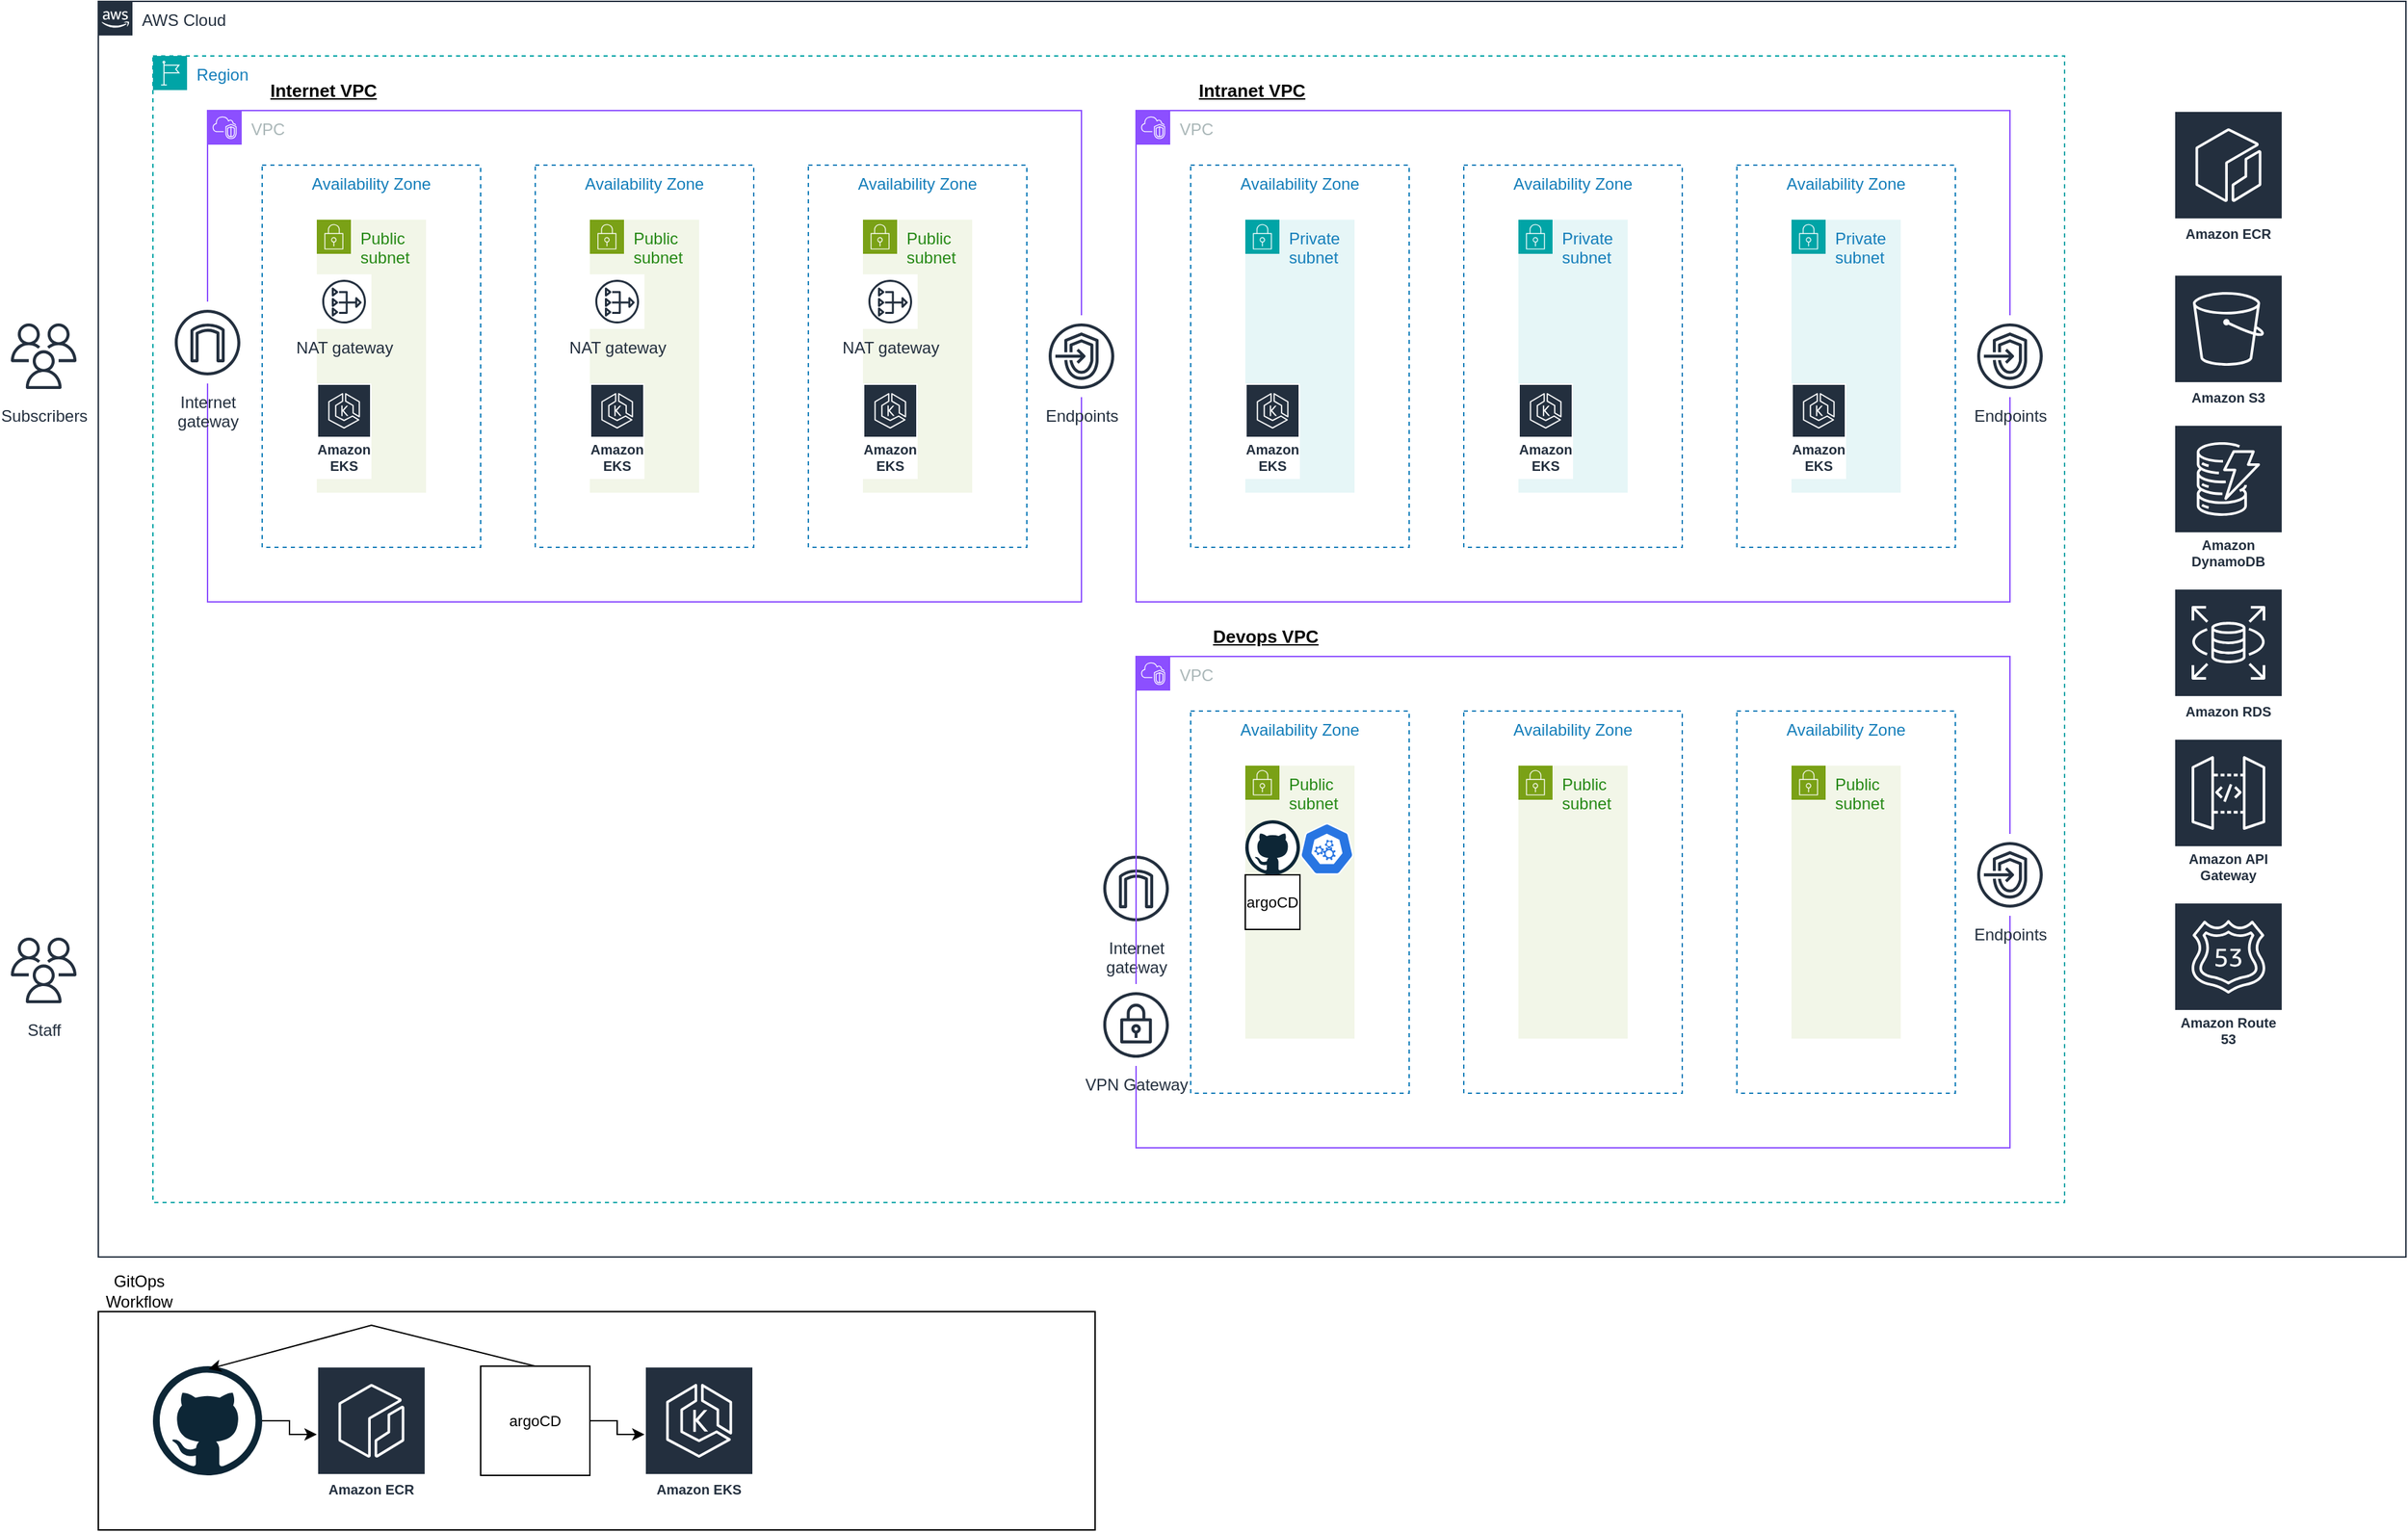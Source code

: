 <mxfile version="24.8.4">
  <diagram name="Page-1" id="IQjxv97s3cfZApNDE-nX">
    <mxGraphModel dx="1926" dy="603" grid="1" gridSize="10" guides="1" tooltips="1" connect="1" arrows="1" fold="1" page="1" pageScale="1" pageWidth="850" pageHeight="1100" math="0" shadow="0">
      <root>
        <mxCell id="0" />
        <mxCell id="1" parent="0" />
        <mxCell id="Uyu18A_zJDjAeb_nrZd6-6" value="AWS Cloud" style="points=[[0,0],[0.25,0],[0.5,0],[0.75,0],[1,0],[1,0.25],[1,0.5],[1,0.75],[1,1],[0.75,1],[0.5,1],[0.25,1],[0,1],[0,0.75],[0,0.5],[0,0.25]];outlineConnect=0;gradientColor=none;html=1;whiteSpace=wrap;fontSize=12;fontStyle=0;container=1;pointerEvents=0;collapsible=0;recursiveResize=0;shape=mxgraph.aws4.group;grIcon=mxgraph.aws4.group_aws_cloud_alt;strokeColor=#232F3E;fillColor=none;verticalAlign=top;align=left;spacingLeft=30;fontColor=#232F3E;dashed=0;" vertex="1" parent="1">
          <mxGeometry width="1690" height="920" as="geometry" />
        </mxCell>
        <mxCell id="Uyu18A_zJDjAeb_nrZd6-18" value="Region" style="points=[[0,0],[0.25,0],[0.5,0],[0.75,0],[1,0],[1,0.25],[1,0.5],[1,0.75],[1,1],[0.75,1],[0.5,1],[0.25,1],[0,1],[0,0.75],[0,0.5],[0,0.25]];outlineConnect=0;gradientColor=none;html=1;whiteSpace=wrap;fontSize=12;fontStyle=0;container=1;pointerEvents=0;collapsible=0;recursiveResize=0;shape=mxgraph.aws4.group;grIcon=mxgraph.aws4.group_region;strokeColor=#00A4A6;fillColor=none;verticalAlign=top;align=left;spacingLeft=30;fontColor=#147EBA;dashed=1;" vertex="1" parent="Uyu18A_zJDjAeb_nrZd6-6">
          <mxGeometry x="40" y="40" width="1400" height="840" as="geometry" />
        </mxCell>
        <mxCell id="Uyu18A_zJDjAeb_nrZd6-5" value="VPC" style="points=[[0,0],[0.25,0],[0.5,0],[0.75,0],[1,0],[1,0.25],[1,0.5],[1,0.75],[1,1],[0.75,1],[0.5,1],[0.25,1],[0,1],[0,0.75],[0,0.5],[0,0.25]];outlineConnect=0;gradientColor=none;html=1;whiteSpace=wrap;fontSize=12;fontStyle=0;container=1;pointerEvents=0;collapsible=0;recursiveResize=0;shape=mxgraph.aws4.group;grIcon=mxgraph.aws4.group_vpc2;strokeColor=#8C4FFF;fillColor=none;verticalAlign=top;align=left;spacingLeft=30;fontColor=#AAB7B8;dashed=0;" vertex="1" parent="Uyu18A_zJDjAeb_nrZd6-18">
          <mxGeometry x="720" y="40" width="640" height="360" as="geometry" />
        </mxCell>
        <mxCell id="Uyu18A_zJDjAeb_nrZd6-10" value="Availability Zone" style="fillColor=none;strokeColor=#147EBA;dashed=1;verticalAlign=top;fontStyle=0;fontColor=#147EBA;whiteSpace=wrap;html=1;" vertex="1" parent="Uyu18A_zJDjAeb_nrZd6-5">
          <mxGeometry x="40" y="40" width="160" height="280" as="geometry" />
        </mxCell>
        <mxCell id="Uyu18A_zJDjAeb_nrZd6-8" value="Private subnet" style="points=[[0,0],[0.25,0],[0.5,0],[0.75,0],[1,0],[1,0.25],[1,0.5],[1,0.75],[1,1],[0.75,1],[0.5,1],[0.25,1],[0,1],[0,0.75],[0,0.5],[0,0.25]];outlineConnect=0;gradientColor=none;html=1;whiteSpace=wrap;fontSize=12;fontStyle=0;container=1;pointerEvents=0;collapsible=0;recursiveResize=0;shape=mxgraph.aws4.group;grIcon=mxgraph.aws4.group_security_group;grStroke=0;strokeColor=#00A4A6;fillColor=#E6F6F7;verticalAlign=top;align=left;spacingLeft=30;fontColor=#147EBA;dashed=0;" vertex="1" parent="Uyu18A_zJDjAeb_nrZd6-5">
          <mxGeometry x="80" y="80" width="80" height="200" as="geometry" />
        </mxCell>
        <mxCell id="Uyu18A_zJDjAeb_nrZd6-14" value="Availability Zone" style="fillColor=none;strokeColor=#147EBA;dashed=1;verticalAlign=top;fontStyle=0;fontColor=#147EBA;whiteSpace=wrap;html=1;" vertex="1" parent="Uyu18A_zJDjAeb_nrZd6-5">
          <mxGeometry x="240" y="40" width="160" height="280" as="geometry" />
        </mxCell>
        <mxCell id="Uyu18A_zJDjAeb_nrZd6-12" value="Private subnet" style="points=[[0,0],[0.25,0],[0.5,0],[0.75,0],[1,0],[1,0.25],[1,0.5],[1,0.75],[1,1],[0.75,1],[0.5,1],[0.25,1],[0,1],[0,0.75],[0,0.5],[0,0.25]];outlineConnect=0;gradientColor=none;html=1;whiteSpace=wrap;fontSize=12;fontStyle=0;container=1;pointerEvents=0;collapsible=0;recursiveResize=0;shape=mxgraph.aws4.group;grIcon=mxgraph.aws4.group_security_group;grStroke=0;strokeColor=#00A4A6;fillColor=#E6F6F7;verticalAlign=top;align=left;spacingLeft=30;fontColor=#147EBA;dashed=0;" vertex="1" parent="Uyu18A_zJDjAeb_nrZd6-5">
          <mxGeometry x="280" y="80" width="80" height="200" as="geometry" />
        </mxCell>
        <mxCell id="Uyu18A_zJDjAeb_nrZd6-17" value="Availability Zone" style="fillColor=none;strokeColor=#147EBA;dashed=1;verticalAlign=top;fontStyle=0;fontColor=#147EBA;whiteSpace=wrap;html=1;" vertex="1" parent="Uyu18A_zJDjAeb_nrZd6-5">
          <mxGeometry x="440" y="40" width="160" height="280" as="geometry" />
        </mxCell>
        <mxCell id="Uyu18A_zJDjAeb_nrZd6-15" value="Private subnet" style="points=[[0,0],[0.25,0],[0.5,0],[0.75,0],[1,0],[1,0.25],[1,0.5],[1,0.75],[1,1],[0.75,1],[0.5,1],[0.25,1],[0,1],[0,0.75],[0,0.5],[0,0.25]];outlineConnect=0;gradientColor=none;html=1;whiteSpace=wrap;fontSize=12;fontStyle=0;container=1;pointerEvents=0;collapsible=0;recursiveResize=0;shape=mxgraph.aws4.group;grIcon=mxgraph.aws4.group_security_group;grStroke=0;strokeColor=#00A4A6;fillColor=#E6F6F7;verticalAlign=top;align=left;spacingLeft=30;fontColor=#147EBA;dashed=0;" vertex="1" parent="Uyu18A_zJDjAeb_nrZd6-5">
          <mxGeometry x="480" y="80" width="80" height="200" as="geometry" />
        </mxCell>
        <mxCell id="Uyu18A_zJDjAeb_nrZd6-70" value="Amazon EKS" style="sketch=0;outlineConnect=0;fontColor=#232F3E;gradientColor=none;strokeColor=#ffffff;fillColor=#232F3E;dashed=0;verticalLabelPosition=middle;verticalAlign=bottom;align=center;html=1;whiteSpace=wrap;fontSize=10;fontStyle=1;spacing=3;shape=mxgraph.aws4.productIcon;prIcon=mxgraph.aws4.eks;" vertex="1" parent="Uyu18A_zJDjAeb_nrZd6-15">
          <mxGeometry y="120" width="40" height="70" as="geometry" />
        </mxCell>
        <mxCell id="Uyu18A_zJDjAeb_nrZd6-67" value="Amazon EKS" style="sketch=0;outlineConnect=0;fontColor=#232F3E;gradientColor=none;strokeColor=#ffffff;fillColor=#232F3E;dashed=0;verticalLabelPosition=middle;verticalAlign=bottom;align=center;html=1;whiteSpace=wrap;fontSize=10;fontStyle=1;spacing=3;shape=mxgraph.aws4.productIcon;prIcon=mxgraph.aws4.eks;" vertex="1" parent="Uyu18A_zJDjAeb_nrZd6-5">
          <mxGeometry x="80" y="200" width="40" height="70" as="geometry" />
        </mxCell>
        <mxCell id="Uyu18A_zJDjAeb_nrZd6-69" value="Amazon EKS" style="sketch=0;outlineConnect=0;fontColor=#232F3E;gradientColor=none;strokeColor=#ffffff;fillColor=#232F3E;dashed=0;verticalLabelPosition=middle;verticalAlign=bottom;align=center;html=1;whiteSpace=wrap;fontSize=10;fontStyle=1;spacing=3;shape=mxgraph.aws4.productIcon;prIcon=mxgraph.aws4.eks;" vertex="1" parent="Uyu18A_zJDjAeb_nrZd6-5">
          <mxGeometry x="280" y="200" width="40" height="70" as="geometry" />
        </mxCell>
        <mxCell id="Uyu18A_zJDjAeb_nrZd6-51" value="VPC" style="points=[[0,0],[0.25,0],[0.5,0],[0.75,0],[1,0],[1,0.25],[1,0.5],[1,0.75],[1,1],[0.75,1],[0.5,1],[0.25,1],[0,1],[0,0.75],[0,0.5],[0,0.25]];outlineConnect=0;gradientColor=none;html=1;whiteSpace=wrap;fontSize=12;fontStyle=0;container=1;pointerEvents=0;collapsible=0;recursiveResize=0;shape=mxgraph.aws4.group;grIcon=mxgraph.aws4.group_vpc2;strokeColor=#8C4FFF;fillColor=none;verticalAlign=top;align=left;spacingLeft=30;fontColor=#AAB7B8;dashed=0;" vertex="1" parent="Uyu18A_zJDjAeb_nrZd6-18">
          <mxGeometry x="40" y="40" width="640" height="360" as="geometry" />
        </mxCell>
        <mxCell id="Uyu18A_zJDjAeb_nrZd6-52" value="Availability Zone" style="fillColor=none;strokeColor=#147EBA;dashed=1;verticalAlign=top;fontStyle=0;fontColor=#147EBA;whiteSpace=wrap;html=1;" vertex="1" parent="Uyu18A_zJDjAeb_nrZd6-51">
          <mxGeometry x="40" y="40" width="160" height="280" as="geometry" />
        </mxCell>
        <mxCell id="Uyu18A_zJDjAeb_nrZd6-53" value="Public subnet" style="points=[[0,0],[0.25,0],[0.5,0],[0.75,0],[1,0],[1,0.25],[1,0.5],[1,0.75],[1,1],[0.75,1],[0.5,1],[0.25,1],[0,1],[0,0.75],[0,0.5],[0,0.25]];outlineConnect=0;gradientColor=none;html=1;whiteSpace=wrap;fontSize=12;fontStyle=0;container=1;pointerEvents=0;collapsible=0;recursiveResize=0;shape=mxgraph.aws4.group;grIcon=mxgraph.aws4.group_security_group;grStroke=0;strokeColor=#7AA116;fillColor=#F2F6E8;verticalAlign=top;align=left;spacingLeft=30;fontColor=#248814;dashed=0;" vertex="1" parent="Uyu18A_zJDjAeb_nrZd6-51">
          <mxGeometry x="80" y="80" width="80" height="200" as="geometry" />
        </mxCell>
        <mxCell id="Uyu18A_zJDjAeb_nrZd6-55" value="Availability Zone" style="fillColor=none;strokeColor=#147EBA;dashed=1;verticalAlign=top;fontStyle=0;fontColor=#147EBA;whiteSpace=wrap;html=1;" vertex="1" parent="Uyu18A_zJDjAeb_nrZd6-51">
          <mxGeometry x="240" y="40" width="160" height="280" as="geometry" />
        </mxCell>
        <mxCell id="Uyu18A_zJDjAeb_nrZd6-56" value="Public subnet" style="points=[[0,0],[0.25,0],[0.5,0],[0.75,0],[1,0],[1,0.25],[1,0.5],[1,0.75],[1,1],[0.75,1],[0.5,1],[0.25,1],[0,1],[0,0.75],[0,0.5],[0,0.25]];outlineConnect=0;gradientColor=none;html=1;whiteSpace=wrap;fontSize=12;fontStyle=0;container=1;pointerEvents=0;collapsible=0;recursiveResize=0;shape=mxgraph.aws4.group;grIcon=mxgraph.aws4.group_security_group;grStroke=0;strokeColor=#7AA116;fillColor=#F2F6E8;verticalAlign=top;align=left;spacingLeft=30;fontColor=#248814;dashed=0;" vertex="1" parent="Uyu18A_zJDjAeb_nrZd6-51">
          <mxGeometry x="280" y="80" width="80" height="200" as="geometry" />
        </mxCell>
        <mxCell id="Uyu18A_zJDjAeb_nrZd6-57" value="Availability Zone" style="fillColor=none;strokeColor=#147EBA;dashed=1;verticalAlign=top;fontStyle=0;fontColor=#147EBA;whiteSpace=wrap;html=1;" vertex="1" parent="Uyu18A_zJDjAeb_nrZd6-51">
          <mxGeometry x="440" y="40" width="160" height="280" as="geometry" />
        </mxCell>
        <mxCell id="Uyu18A_zJDjAeb_nrZd6-58" value="Public subnet" style="points=[[0,0],[0.25,0],[0.5,0],[0.75,0],[1,0],[1,0.25],[1,0.5],[1,0.75],[1,1],[0.75,1],[0.5,1],[0.25,1],[0,1],[0,0.75],[0,0.5],[0,0.25]];outlineConnect=0;gradientColor=none;html=1;whiteSpace=wrap;fontSize=12;fontStyle=0;container=1;pointerEvents=0;collapsible=0;recursiveResize=0;shape=mxgraph.aws4.group;grIcon=mxgraph.aws4.group_security_group;grStroke=0;strokeColor=#7AA116;fillColor=#F2F6E8;verticalAlign=top;align=left;spacingLeft=30;fontColor=#248814;dashed=0;" vertex="1" parent="Uyu18A_zJDjAeb_nrZd6-51">
          <mxGeometry x="480" y="80" width="80" height="200" as="geometry" />
        </mxCell>
        <mxCell id="Uyu18A_zJDjAeb_nrZd6-59" value="Internet&#xa;gateway" style="sketch=0;outlineConnect=0;fontColor=#232F3E;gradientColor=none;strokeColor=#232F3E;fillColor=#ffffff;dashed=0;verticalLabelPosition=bottom;verticalAlign=top;align=center;html=1;fontSize=12;fontStyle=0;aspect=fixed;shape=mxgraph.aws4.resourceIcon;resIcon=mxgraph.aws4.internet_gateway;" vertex="1" parent="Uyu18A_zJDjAeb_nrZd6-51">
          <mxGeometry x="-30" y="140" width="60" height="60" as="geometry" />
        </mxCell>
        <mxCell id="Uyu18A_zJDjAeb_nrZd6-61" value="NAT gateway" style="sketch=0;outlineConnect=0;fontColor=#232F3E;gradientColor=none;strokeColor=#232F3E;fillColor=#ffffff;dashed=0;verticalLabelPosition=bottom;verticalAlign=top;align=center;html=1;fontSize=12;fontStyle=0;aspect=fixed;shape=mxgraph.aws4.resourceIcon;resIcon=mxgraph.aws4.nat_gateway;" vertex="1" parent="Uyu18A_zJDjAeb_nrZd6-51">
          <mxGeometry x="480" y="120" width="40" height="40" as="geometry" />
        </mxCell>
        <mxCell id="Uyu18A_zJDjAeb_nrZd6-54" value="NAT gateway" style="sketch=0;outlineConnect=0;fontColor=#232F3E;gradientColor=none;strokeColor=#232F3E;fillColor=#ffffff;dashed=0;verticalLabelPosition=bottom;verticalAlign=top;align=center;html=1;fontSize=12;fontStyle=0;aspect=fixed;shape=mxgraph.aws4.resourceIcon;resIcon=mxgraph.aws4.nat_gateway;" vertex="1" parent="Uyu18A_zJDjAeb_nrZd6-51">
          <mxGeometry x="80" y="120" width="40" height="40" as="geometry" />
        </mxCell>
        <mxCell id="Uyu18A_zJDjAeb_nrZd6-60" value="NAT gateway" style="sketch=0;outlineConnect=0;fontColor=#232F3E;gradientColor=none;strokeColor=#232F3E;fillColor=#ffffff;dashed=0;verticalLabelPosition=bottom;verticalAlign=top;align=center;html=1;fontSize=12;fontStyle=0;aspect=fixed;shape=mxgraph.aws4.resourceIcon;resIcon=mxgraph.aws4.nat_gateway;" vertex="1" parent="Uyu18A_zJDjAeb_nrZd6-51">
          <mxGeometry x="280" y="120" width="40" height="40" as="geometry" />
        </mxCell>
        <mxCell id="Uyu18A_zJDjAeb_nrZd6-75" value="Amazon EKS" style="sketch=0;outlineConnect=0;fontColor=#232F3E;gradientColor=none;strokeColor=#ffffff;fillColor=#232F3E;dashed=0;verticalLabelPosition=middle;verticalAlign=bottom;align=center;html=1;whiteSpace=wrap;fontSize=10;fontStyle=1;spacing=3;shape=mxgraph.aws4.productIcon;prIcon=mxgraph.aws4.eks;" vertex="1" parent="Uyu18A_zJDjAeb_nrZd6-51">
          <mxGeometry x="80" y="200" width="40" height="70" as="geometry" />
        </mxCell>
        <mxCell id="Uyu18A_zJDjAeb_nrZd6-76" value="Amazon EKS" style="sketch=0;outlineConnect=0;fontColor=#232F3E;gradientColor=none;strokeColor=#ffffff;fillColor=#232F3E;dashed=0;verticalLabelPosition=middle;verticalAlign=bottom;align=center;html=1;whiteSpace=wrap;fontSize=10;fontStyle=1;spacing=3;shape=mxgraph.aws4.productIcon;prIcon=mxgraph.aws4.eks;" vertex="1" parent="Uyu18A_zJDjAeb_nrZd6-51">
          <mxGeometry x="280" y="200" width="40" height="70" as="geometry" />
        </mxCell>
        <mxCell id="Uyu18A_zJDjAeb_nrZd6-77" value="Amazon EKS" style="sketch=0;outlineConnect=0;fontColor=#232F3E;gradientColor=none;strokeColor=#ffffff;fillColor=#232F3E;dashed=0;verticalLabelPosition=middle;verticalAlign=bottom;align=center;html=1;whiteSpace=wrap;fontSize=10;fontStyle=1;spacing=3;shape=mxgraph.aws4.productIcon;prIcon=mxgraph.aws4.eks;" vertex="1" parent="Uyu18A_zJDjAeb_nrZd6-51">
          <mxGeometry x="480" y="200" width="40" height="70" as="geometry" />
        </mxCell>
        <mxCell id="Uyu18A_zJDjAeb_nrZd6-42" value="Internet&#xa;gateway" style="sketch=0;outlineConnect=0;fontColor=#232F3E;gradientColor=none;strokeColor=#232F3E;fillColor=#ffffff;dashed=0;verticalLabelPosition=bottom;verticalAlign=top;align=center;html=1;fontSize=12;fontStyle=0;aspect=fixed;shape=mxgraph.aws4.resourceIcon;resIcon=mxgraph.aws4.internet_gateway;" vertex="1" parent="Uyu18A_zJDjAeb_nrZd6-18">
          <mxGeometry x="690" y="580" width="60" height="60" as="geometry" />
        </mxCell>
        <mxCell id="Uyu18A_zJDjAeb_nrZd6-28" value="VPC" style="points=[[0,0],[0.25,0],[0.5,0],[0.75,0],[1,0],[1,0.25],[1,0.5],[1,0.75],[1,1],[0.75,1],[0.5,1],[0.25,1],[0,1],[0,0.75],[0,0.5],[0,0.25]];outlineConnect=0;gradientColor=none;html=1;whiteSpace=wrap;fontSize=12;fontStyle=0;container=1;pointerEvents=0;collapsible=0;recursiveResize=0;shape=mxgraph.aws4.group;grIcon=mxgraph.aws4.group_vpc2;strokeColor=#8C4FFF;fillColor=none;verticalAlign=top;align=left;spacingLeft=30;fontColor=#AAB7B8;dashed=0;" vertex="1" parent="Uyu18A_zJDjAeb_nrZd6-18">
          <mxGeometry x="720" y="440" width="640" height="360" as="geometry" />
        </mxCell>
        <mxCell id="Uyu18A_zJDjAeb_nrZd6-31" value="Availability Zone" style="fillColor=none;strokeColor=#147EBA;dashed=1;verticalAlign=top;fontStyle=0;fontColor=#147EBA;whiteSpace=wrap;html=1;" vertex="1" parent="Uyu18A_zJDjAeb_nrZd6-28">
          <mxGeometry x="40" y="40" width="160" height="280" as="geometry" />
        </mxCell>
        <mxCell id="Uyu18A_zJDjAeb_nrZd6-30" value="Public subnet" style="points=[[0,0],[0.25,0],[0.5,0],[0.75,0],[1,0],[1,0.25],[1,0.5],[1,0.75],[1,1],[0.75,1],[0.5,1],[0.25,1],[0,1],[0,0.75],[0,0.5],[0,0.25]];outlineConnect=0;gradientColor=none;html=1;whiteSpace=wrap;fontSize=12;fontStyle=0;container=1;pointerEvents=0;collapsible=0;recursiveResize=0;shape=mxgraph.aws4.group;grIcon=mxgraph.aws4.group_security_group;grStroke=0;strokeColor=#7AA116;fillColor=#F2F6E8;verticalAlign=top;align=left;spacingLeft=30;fontColor=#248814;dashed=0;" vertex="1" parent="Uyu18A_zJDjAeb_nrZd6-28">
          <mxGeometry x="80" y="80" width="80" height="200" as="geometry" />
        </mxCell>
        <mxCell id="Uyu18A_zJDjAeb_nrZd6-84" value="argoCD" style="rounded=0;whiteSpace=wrap;html=1;labelPosition=center;verticalLabelPosition=middle;align=center;verticalAlign=middle;fontSize=11;" vertex="1" parent="Uyu18A_zJDjAeb_nrZd6-30">
          <mxGeometry y="80" width="40" height="40" as="geometry" />
        </mxCell>
        <mxCell id="Uyu18A_zJDjAeb_nrZd6-43" value="Availability Zone" style="fillColor=none;strokeColor=#147EBA;dashed=1;verticalAlign=top;fontStyle=0;fontColor=#147EBA;whiteSpace=wrap;html=1;" vertex="1" parent="Uyu18A_zJDjAeb_nrZd6-28">
          <mxGeometry x="240" y="40" width="160" height="280" as="geometry" />
        </mxCell>
        <mxCell id="Uyu18A_zJDjAeb_nrZd6-44" value="Public subnet" style="points=[[0,0],[0.25,0],[0.5,0],[0.75,0],[1,0],[1,0.25],[1,0.5],[1,0.75],[1,1],[0.75,1],[0.5,1],[0.25,1],[0,1],[0,0.75],[0,0.5],[0,0.25]];outlineConnect=0;gradientColor=none;html=1;whiteSpace=wrap;fontSize=12;fontStyle=0;container=1;pointerEvents=0;collapsible=0;recursiveResize=0;shape=mxgraph.aws4.group;grIcon=mxgraph.aws4.group_security_group;grStroke=0;strokeColor=#7AA116;fillColor=#F2F6E8;verticalAlign=top;align=left;spacingLeft=30;fontColor=#248814;dashed=0;" vertex="1" parent="Uyu18A_zJDjAeb_nrZd6-28">
          <mxGeometry x="280" y="80" width="80" height="200" as="geometry" />
        </mxCell>
        <mxCell id="Uyu18A_zJDjAeb_nrZd6-46" value="Availability Zone" style="fillColor=none;strokeColor=#147EBA;dashed=1;verticalAlign=top;fontStyle=0;fontColor=#147EBA;whiteSpace=wrap;html=1;" vertex="1" parent="Uyu18A_zJDjAeb_nrZd6-28">
          <mxGeometry x="440" y="40" width="160" height="280" as="geometry" />
        </mxCell>
        <mxCell id="Uyu18A_zJDjAeb_nrZd6-47" value="Public subnet" style="points=[[0,0],[0.25,0],[0.5,0],[0.75,0],[1,0],[1,0.25],[1,0.5],[1,0.75],[1,1],[0.75,1],[0.5,1],[0.25,1],[0,1],[0,0.75],[0,0.5],[0,0.25]];outlineConnect=0;gradientColor=none;html=1;whiteSpace=wrap;fontSize=12;fontStyle=0;container=1;pointerEvents=0;collapsible=0;recursiveResize=0;shape=mxgraph.aws4.group;grIcon=mxgraph.aws4.group_security_group;grStroke=0;strokeColor=#7AA116;fillColor=#F2F6E8;verticalAlign=top;align=left;spacingLeft=30;fontColor=#248814;dashed=0;" vertex="1" parent="Uyu18A_zJDjAeb_nrZd6-28">
          <mxGeometry x="480" y="80" width="80" height="200" as="geometry" />
        </mxCell>
        <mxCell id="Uyu18A_zJDjAeb_nrZd6-74" value="Devops VPC" style="text;html=1;align=center;verticalAlign=middle;whiteSpace=wrap;rounded=0;fontStyle=5;fontSize=13;" vertex="1" parent="Uyu18A_zJDjAeb_nrZd6-28">
          <mxGeometry x="50" y="-30" width="90" height="30" as="geometry" />
        </mxCell>
        <mxCell id="Uyu18A_zJDjAeb_nrZd6-63" value="VPN Gateway" style="sketch=0;outlineConnect=0;fontColor=#232F3E;gradientColor=none;strokeColor=#232F3E;fillColor=#ffffff;dashed=0;verticalLabelPosition=bottom;verticalAlign=top;align=center;html=1;fontSize=12;fontStyle=0;aspect=fixed;shape=mxgraph.aws4.resourceIcon;resIcon=mxgraph.aws4.vpn_gateway;" vertex="1" parent="Uyu18A_zJDjAeb_nrZd6-28">
          <mxGeometry x="-30" y="240" width="60" height="60" as="geometry" />
        </mxCell>
        <mxCell id="Uyu18A_zJDjAeb_nrZd6-81" value="" style="dashed=0;outlineConnect=0;html=1;align=center;labelPosition=center;verticalLabelPosition=bottom;verticalAlign=top;shape=mxgraph.weblogos.github" vertex="1" parent="Uyu18A_zJDjAeb_nrZd6-28">
          <mxGeometry x="80" y="120" width="40" height="40" as="geometry" />
        </mxCell>
        <mxCell id="Uyu18A_zJDjAeb_nrZd6-85" value="" style="aspect=fixed;sketch=0;html=1;dashed=0;whitespace=wrap;verticalLabelPosition=bottom;verticalAlign=top;fillColor=#2875E2;strokeColor=#ffffff;points=[[0.005,0.63,0],[0.1,0.2,0],[0.9,0.2,0],[0.5,0,0],[0.995,0.63,0],[0.72,0.99,0],[0.5,1,0],[0.28,0.99,0]];shape=mxgraph.kubernetes.icon2;prIcon=control_plane" vertex="1" parent="Uyu18A_zJDjAeb_nrZd6-28">
          <mxGeometry x="120" y="122" width="39.58" height="38" as="geometry" />
        </mxCell>
        <mxCell id="Uyu18A_zJDjAeb_nrZd6-64" value="Endpoints" style="sketch=0;outlineConnect=0;fontColor=#232F3E;gradientColor=none;strokeColor=#232F3E;fillColor=#ffffff;dashed=0;verticalLabelPosition=bottom;verticalAlign=top;align=center;html=1;fontSize=12;fontStyle=0;aspect=fixed;shape=mxgraph.aws4.resourceIcon;resIcon=mxgraph.aws4.endpoints;" vertex="1" parent="Uyu18A_zJDjAeb_nrZd6-18">
          <mxGeometry x="1330" y="190" width="60" height="60" as="geometry" />
        </mxCell>
        <mxCell id="Uyu18A_zJDjAeb_nrZd6-65" value="Endpoints" style="sketch=0;outlineConnect=0;fontColor=#232F3E;gradientColor=none;strokeColor=#232F3E;fillColor=#ffffff;dashed=0;verticalLabelPosition=bottom;verticalAlign=top;align=center;html=1;fontSize=12;fontStyle=0;aspect=fixed;shape=mxgraph.aws4.resourceIcon;resIcon=mxgraph.aws4.endpoints;" vertex="1" parent="Uyu18A_zJDjAeb_nrZd6-18">
          <mxGeometry x="1330" y="570" width="60" height="60" as="geometry" />
        </mxCell>
        <mxCell id="Uyu18A_zJDjAeb_nrZd6-66" value="Endpoints" style="sketch=0;outlineConnect=0;fontColor=#232F3E;gradientColor=none;strokeColor=#232F3E;fillColor=#ffffff;dashed=0;verticalLabelPosition=bottom;verticalAlign=top;align=center;html=1;fontSize=12;fontStyle=0;aspect=fixed;shape=mxgraph.aws4.resourceIcon;resIcon=mxgraph.aws4.endpoints;" vertex="1" parent="Uyu18A_zJDjAeb_nrZd6-18">
          <mxGeometry x="650" y="190" width="60" height="60" as="geometry" />
        </mxCell>
        <mxCell id="Uyu18A_zJDjAeb_nrZd6-71" value="Internet VPC" style="text;html=1;align=center;verticalAlign=middle;whiteSpace=wrap;rounded=0;fontStyle=5;fontSize=13;" vertex="1" parent="Uyu18A_zJDjAeb_nrZd6-18">
          <mxGeometry x="80" y="10" width="90" height="30" as="geometry" />
        </mxCell>
        <mxCell id="Uyu18A_zJDjAeb_nrZd6-73" value="Intranet VPC" style="text;html=1;align=center;verticalAlign=middle;whiteSpace=wrap;rounded=0;fontStyle=5;fontSize=13;" vertex="1" parent="Uyu18A_zJDjAeb_nrZd6-18">
          <mxGeometry x="760" y="10" width="90" height="30" as="geometry" />
        </mxCell>
        <mxCell id="Uyu18A_zJDjAeb_nrZd6-22" value="Amazon DynamoDB" style="sketch=0;outlineConnect=0;fontColor=#232F3E;gradientColor=none;strokeColor=#ffffff;fillColor=#232F3E;dashed=0;verticalLabelPosition=middle;verticalAlign=bottom;align=center;html=1;whiteSpace=wrap;fontSize=10;fontStyle=1;spacing=3;shape=mxgraph.aws4.productIcon;prIcon=mxgraph.aws4.dynamodb;" vertex="1" parent="Uyu18A_zJDjAeb_nrZd6-6">
          <mxGeometry x="1520" y="310" width="80" height="110" as="geometry" />
        </mxCell>
        <mxCell id="Uyu18A_zJDjAeb_nrZd6-23" value="Amazon RDS" style="sketch=0;outlineConnect=0;fontColor=#232F3E;gradientColor=none;strokeColor=#ffffff;fillColor=#232F3E;dashed=0;verticalLabelPosition=middle;verticalAlign=bottom;align=center;html=1;whiteSpace=wrap;fontSize=10;fontStyle=1;spacing=3;shape=mxgraph.aws4.productIcon;prIcon=mxgraph.aws4.rds;" vertex="1" parent="Uyu18A_zJDjAeb_nrZd6-6">
          <mxGeometry x="1520" y="430" width="80" height="100" as="geometry" />
        </mxCell>
        <mxCell id="Uyu18A_zJDjAeb_nrZd6-24" value="Amazon S3" style="sketch=0;outlineConnect=0;fontColor=#232F3E;gradientColor=none;strokeColor=#ffffff;fillColor=#232F3E;dashed=0;verticalLabelPosition=middle;verticalAlign=bottom;align=center;html=1;whiteSpace=wrap;fontSize=10;fontStyle=1;spacing=3;shape=mxgraph.aws4.productIcon;prIcon=mxgraph.aws4.s3;" vertex="1" parent="Uyu18A_zJDjAeb_nrZd6-6">
          <mxGeometry x="1520" y="200" width="80" height="100" as="geometry" />
        </mxCell>
        <mxCell id="Uyu18A_zJDjAeb_nrZd6-26" value="Amazon ECR" style="sketch=0;outlineConnect=0;fontColor=#232F3E;gradientColor=none;strokeColor=#ffffff;fillColor=#232F3E;dashed=0;verticalLabelPosition=middle;verticalAlign=bottom;align=center;html=1;whiteSpace=wrap;fontSize=10;fontStyle=1;spacing=3;shape=mxgraph.aws4.productIcon;prIcon=mxgraph.aws4.ecr;" vertex="1" parent="Uyu18A_zJDjAeb_nrZd6-6">
          <mxGeometry x="1520" y="80" width="80" height="100" as="geometry" />
        </mxCell>
        <mxCell id="Uyu18A_zJDjAeb_nrZd6-41" value="Amazon API Gateway" style="sketch=0;outlineConnect=0;fontColor=#232F3E;gradientColor=none;strokeColor=#ffffff;fillColor=#232F3E;dashed=0;verticalLabelPosition=middle;verticalAlign=bottom;align=center;html=1;whiteSpace=wrap;fontSize=10;fontStyle=1;spacing=3;shape=mxgraph.aws4.productIcon;prIcon=mxgraph.aws4.api_gateway;" vertex="1" parent="Uyu18A_zJDjAeb_nrZd6-6">
          <mxGeometry x="1520" y="540" width="80" height="110" as="geometry" />
        </mxCell>
        <mxCell id="Uyu18A_zJDjAeb_nrZd6-80" value="Amazon Route 53" style="sketch=0;outlineConnect=0;fontColor=#232F3E;gradientColor=none;strokeColor=#ffffff;fillColor=#232F3E;dashed=0;verticalLabelPosition=middle;verticalAlign=bottom;align=center;html=1;whiteSpace=wrap;fontSize=10;fontStyle=1;spacing=3;shape=mxgraph.aws4.productIcon;prIcon=mxgraph.aws4.route_53;" vertex="1" parent="Uyu18A_zJDjAeb_nrZd6-6">
          <mxGeometry x="1520" y="660" width="80" height="110" as="geometry" />
        </mxCell>
        <mxCell id="Uyu18A_zJDjAeb_nrZd6-25" value="&lt;div&gt;Subscribers&lt;/div&gt;&lt;div&gt;&lt;br&gt;&lt;/div&gt;" style="sketch=0;outlineConnect=0;fontColor=#232F3E;gradientColor=none;strokeColor=#232F3E;fillColor=#ffffff;dashed=0;verticalLabelPosition=bottom;verticalAlign=top;align=center;html=1;fontSize=12;fontStyle=0;aspect=fixed;shape=mxgraph.aws4.resourceIcon;resIcon=mxgraph.aws4.users;" vertex="1" parent="1">
          <mxGeometry x="-70" y="230" width="60" height="60" as="geometry" />
        </mxCell>
        <mxCell id="Uyu18A_zJDjAeb_nrZd6-87" value="" style="edgeStyle=orthogonalEdgeStyle;rounded=0;orthogonalLoop=1;jettySize=auto;html=1;" edge="1" parent="1" source="Uyu18A_zJDjAeb_nrZd6-82" target="Uyu18A_zJDjAeb_nrZd6-83">
          <mxGeometry relative="1" as="geometry" />
        </mxCell>
        <mxCell id="Uyu18A_zJDjAeb_nrZd6-82" value="" style="dashed=0;outlineConnect=0;html=1;align=center;labelPosition=center;verticalLabelPosition=bottom;verticalAlign=top;shape=mxgraph.weblogos.github" vertex="1" parent="1">
          <mxGeometry x="40" y="1000" width="80" height="80" as="geometry" />
        </mxCell>
        <mxCell id="Uyu18A_zJDjAeb_nrZd6-83" value="Amazon ECR" style="sketch=0;outlineConnect=0;fontColor=#232F3E;gradientColor=none;strokeColor=#ffffff;fillColor=#232F3E;dashed=0;verticalLabelPosition=middle;verticalAlign=bottom;align=center;html=1;whiteSpace=wrap;fontSize=10;fontStyle=1;spacing=3;shape=mxgraph.aws4.productIcon;prIcon=mxgraph.aws4.ecr;" vertex="1" parent="1">
          <mxGeometry x="160" y="1000" width="80" height="100" as="geometry" />
        </mxCell>
        <mxCell id="Uyu18A_zJDjAeb_nrZd6-90" value="" style="edgeStyle=orthogonalEdgeStyle;rounded=0;orthogonalLoop=1;jettySize=auto;html=1;" edge="1" parent="1" source="Uyu18A_zJDjAeb_nrZd6-86" target="Uyu18A_zJDjAeb_nrZd6-89">
          <mxGeometry relative="1" as="geometry" />
        </mxCell>
        <mxCell id="Uyu18A_zJDjAeb_nrZd6-86" value="argoCD" style="rounded=0;whiteSpace=wrap;html=1;labelPosition=center;verticalLabelPosition=middle;align=center;verticalAlign=middle;fontSize=11;" vertex="1" parent="1">
          <mxGeometry x="280" y="1000" width="80" height="80" as="geometry" />
        </mxCell>
        <mxCell id="Uyu18A_zJDjAeb_nrZd6-91" value="" style="rounded=0;whiteSpace=wrap;html=1;fillColor=none;" vertex="1" parent="1">
          <mxGeometry y="960" width="730" height="160" as="geometry" />
        </mxCell>
        <mxCell id="Uyu18A_zJDjAeb_nrZd6-88" value="" style="endArrow=classic;html=1;rounded=0;exitX=0.5;exitY=0;exitDx=0;exitDy=0;entryX=0.51;entryY=0.026;entryDx=0;entryDy=0;entryPerimeter=0;" edge="1" parent="1" source="Uyu18A_zJDjAeb_nrZd6-86" target="Uyu18A_zJDjAeb_nrZd6-82">
          <mxGeometry width="50" height="50" relative="1" as="geometry">
            <mxPoint x="280" y="970" as="sourcePoint" />
            <mxPoint x="90" y="950" as="targetPoint" />
            <Array as="points">
              <mxPoint x="200" y="970" />
            </Array>
          </mxGeometry>
        </mxCell>
        <mxCell id="Uyu18A_zJDjAeb_nrZd6-89" value="Amazon EKS" style="sketch=0;outlineConnect=0;fontColor=#232F3E;gradientColor=none;strokeColor=#ffffff;fillColor=#232F3E;dashed=0;verticalLabelPosition=middle;verticalAlign=bottom;align=center;html=1;whiteSpace=wrap;fontSize=10;fontStyle=1;spacing=3;shape=mxgraph.aws4.productIcon;prIcon=mxgraph.aws4.eks;" vertex="1" parent="1">
          <mxGeometry x="400" y="1000" width="80" height="100" as="geometry" />
        </mxCell>
        <mxCell id="Uyu18A_zJDjAeb_nrZd6-92" value="GitOps Workflow" style="text;html=1;align=center;verticalAlign=middle;whiteSpace=wrap;rounded=0;" vertex="1" parent="1">
          <mxGeometry y="930" width="60" height="30" as="geometry" />
        </mxCell>
        <mxCell id="Uyu18A_zJDjAeb_nrZd6-94" value="Staff" style="sketch=0;outlineConnect=0;fontColor=#232F3E;gradientColor=none;strokeColor=#232F3E;fillColor=#ffffff;dashed=0;verticalLabelPosition=bottom;verticalAlign=top;align=center;html=1;fontSize=12;fontStyle=0;aspect=fixed;shape=mxgraph.aws4.resourceIcon;resIcon=mxgraph.aws4.users;" vertex="1" parent="1">
          <mxGeometry x="-70" y="680" width="60" height="60" as="geometry" />
        </mxCell>
      </root>
    </mxGraphModel>
  </diagram>
</mxfile>
